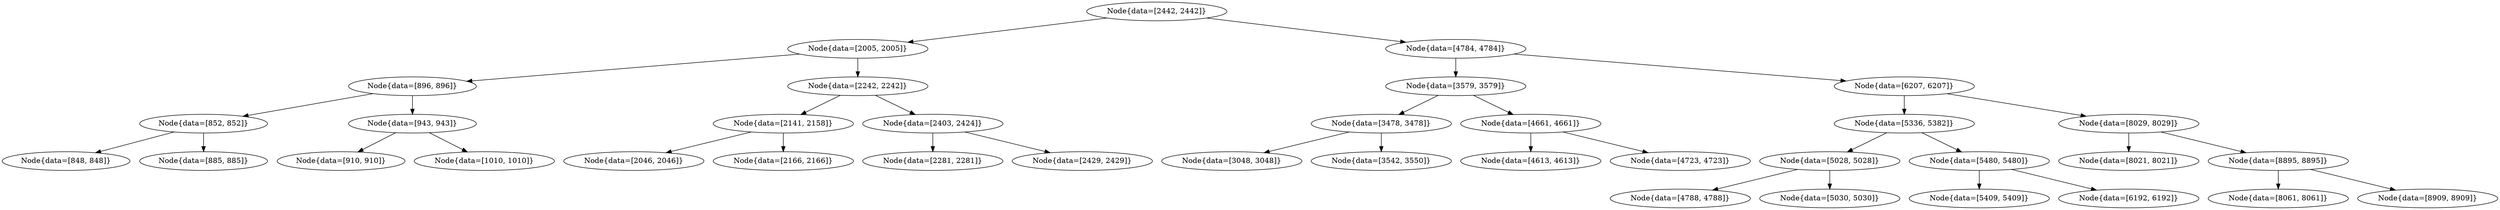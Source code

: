 digraph G{
2097538453 [label="Node{data=[2442, 2442]}"]
2097538453 -> 1693136317
1693136317 [label="Node{data=[2005, 2005]}"]
1693136317 -> 306730707
306730707 [label="Node{data=[896, 896]}"]
306730707 -> 742836488
742836488 [label="Node{data=[852, 852]}"]
742836488 -> 2126358616
2126358616 [label="Node{data=[848, 848]}"]
742836488 -> 1128672495
1128672495 [label="Node{data=[885, 885]}"]
306730707 -> 333976730
333976730 [label="Node{data=[943, 943]}"]
333976730 -> 167547238
167547238 [label="Node{data=[910, 910]}"]
333976730 -> 437258089
437258089 [label="Node{data=[1010, 1010]}"]
1693136317 -> 1749250448
1749250448 [label="Node{data=[2242, 2242]}"]
1749250448 -> 995947718
995947718 [label="Node{data=[2141, 2158]}"]
995947718 -> 1455826282
1455826282 [label="Node{data=[2046, 2046]}"]
995947718 -> 1282890644
1282890644 [label="Node{data=[2166, 2166]}"]
1749250448 -> 1070296187
1070296187 [label="Node{data=[2403, 2424]}"]
1070296187 -> 1676498304
1676498304 [label="Node{data=[2281, 2281]}"]
1070296187 -> 82301410
82301410 [label="Node{data=[2429, 2429]}"]
2097538453 -> 1924825361
1924825361 [label="Node{data=[4784, 4784]}"]
1924825361 -> 376865673
376865673 [label="Node{data=[3579, 3579]}"]
376865673 -> 532579730
532579730 [label="Node{data=[3478, 3478]}"]
532579730 -> 636235590
636235590 [label="Node{data=[3048, 3048]}"]
532579730 -> 58233059
58233059 [label="Node{data=[3542, 3550]}"]
376865673 -> 556806606
556806606 [label="Node{data=[4661, 4661]}"]
556806606 -> 1246343791
1246343791 [label="Node{data=[4613, 4613]}"]
556806606 -> 245047935
245047935 [label="Node{data=[4723, 4723]}"]
1924825361 -> 1235436743
1235436743 [label="Node{data=[6207, 6207]}"]
1235436743 -> 1774039676
1774039676 [label="Node{data=[5336, 5382]}"]
1774039676 -> 1860222958
1860222958 [label="Node{data=[5028, 5028]}"]
1860222958 -> 960487575
960487575 [label="Node{data=[4788, 4788]}"]
1860222958 -> 1793662475
1793662475 [label="Node{data=[5030, 5030]}"]
1774039676 -> 1858301816
1858301816 [label="Node{data=[5480, 5480]}"]
1858301816 -> 95924865
95924865 [label="Node{data=[5409, 5409]}"]
1858301816 -> 1128976888
1128976888 [label="Node{data=[6192, 6192]}"]
1235436743 -> 1634834140
1634834140 [label="Node{data=[8029, 8029]}"]
1634834140 -> 347905317
347905317 [label="Node{data=[8021, 8021]}"]
1634834140 -> 740759177
740759177 [label="Node{data=[8895, 8895]}"]
740759177 -> 964151268
964151268 [label="Node{data=[8061, 8061]}"]
740759177 -> 1423794528
1423794528 [label="Node{data=[8909, 8909]}"]
}